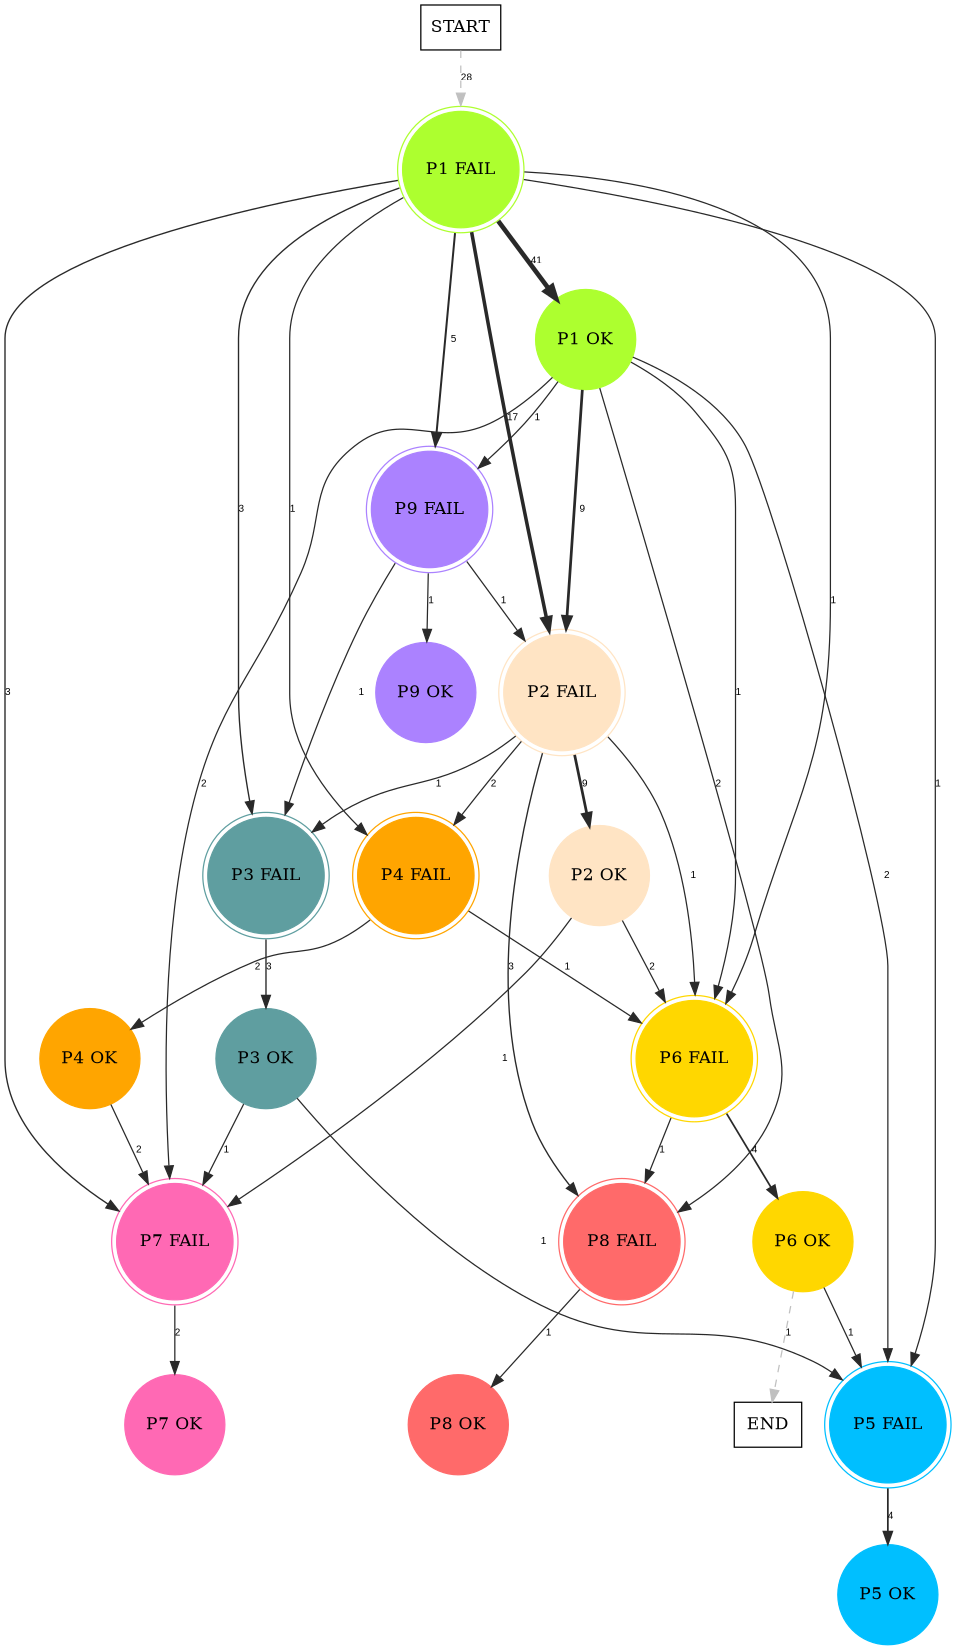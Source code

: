 digraph graphname {
	dpi = 150
	size="16,11!";
	margin = 0;
"P1 FAIL" [shape=circle, color=greenyellow, peripheries=2, style=filled]"P9 FAIL" [shape=circle, color=mediumpurple1, peripheries=2, style=filled]"P2 FAIL" [shape=circle, color=bisque, peripheries=2, style=filled]"P8 FAIL" [shape=circle, color=indianred1, peripheries=2, style=filled]"P3 FAIL" [shape=circle, color=cadetblue, peripheries=2, style=filled]"P7 FAIL" [shape=circle, color=hotpink, peripheries=2, style=filled]"P1 OK" [shape=circle, color=greenyellow, style=filled]"P4 FAIL" [shape=circle, color=orange, peripheries=2, style=filled]"P4 OK" [shape=circle, color=orange, style=filled]"P5 FAIL" [shape=circle, color=deepskyblue, peripheries=2, style=filled]"P5 OK" [shape=circle, color=deepskyblue, style=filled]"P2 OK" [shape=circle, color=bisque, style=filled]"P6 FAIL" [shape=circle, color=gold, peripheries=2, style=filled]"P6 OK" [shape=circle, color=gold, style=filled]"P7 OK" [shape=circle, color=hotpink, style=filled]"P3 OK" [shape=circle, color=cadetblue, style=filled]"P8 OK" [shape=circle, color=indianred1, style=filled]"P9 OK" [shape=circle, color=mediumpurple1, style=filled]"START" [shape=box, fillcolor=white, style=filled, color=black]"END" [shape=box, fillcolor=white, style=filled, color=black]"P1 FAIL" -> "P9 FAIL" [ color=grey16 penwidth = "1.6094379124341003"label ="5" labelfloat=false fontname="Arial" fontsize=8]
"P1 FAIL" -> "P2 FAIL" [ color=grey16 penwidth = "2.833213344056216"label ="17" labelfloat=false fontname="Arial" fontsize=8]
"P1 FAIL" -> "P3 FAIL" [ color=grey16 penwidth = "1.0986122886681098"label ="3" labelfloat=false fontname="Arial" fontsize=8]
"P1 FAIL" -> "P7 FAIL" [ color=grey16 penwidth = "1.0986122886681098"label ="3" labelfloat=false fontname="Arial" fontsize=8]
"P1 FAIL" -> "P1 OK" [ color=grey16 penwidth = "3.713572066704308"label ="41" labelfloat=false fontname="Arial" fontsize=8]
"P1 FAIL" -> "P4 FAIL" [ color=grey16 penwidth = "1"label ="1" labelfloat=false fontname="Arial" fontsize=8]
"P1 FAIL" -> "P5 FAIL" [ color=grey16 penwidth = "1"label ="1" labelfloat=false fontname="Arial" fontsize=8]
"P1 FAIL" -> "P6 FAIL" [ color=grey16 penwidth = "1"label ="1" labelfloat=false fontname="Arial" fontsize=8]
"P9 FAIL" -> "P2 FAIL" [ color=grey16 penwidth = "1"label ="1" labelfloat=false fontname="Arial" fontsize=8]
"P9 FAIL" -> "P3 FAIL" [ color=grey16 penwidth = "1"label ="1" labelfloat=false fontname="Arial" fontsize=8]
"P9 FAIL" -> "P9 OK" [ color=grey16 penwidth = "1"label ="1" labelfloat=false fontname="Arial" fontsize=8]
"P2 FAIL" -> "P8 FAIL" [ color=grey16 penwidth = "1.0986122886681098"label ="3" labelfloat=false fontname="Arial" fontsize=8]
"P2 FAIL" -> "P3 FAIL" [ color=grey16 penwidth = "1"label ="1" labelfloat=false fontname="Arial" fontsize=8]
"P2 FAIL" -> "P4 FAIL" [ color=grey16 penwidth = "1"label ="2" labelfloat=false fontname="Arial" fontsize=8]
"P2 FAIL" -> "P2 OK" [ color=grey16 penwidth = "2.1972245773362196"label ="9" labelfloat=false fontname="Arial" fontsize=8]
"P2 FAIL" -> "P6 FAIL" [ color=grey16 penwidth = "1"label ="1" labelfloat=false fontname="Arial" fontsize=8]
"P8 FAIL" -> "P8 OK" [ color=grey16 penwidth = "1"label ="1" labelfloat=false fontname="Arial" fontsize=8]
"P3 FAIL" -> "P3 OK" [ color=grey16 penwidth = "1.0986122886681098"label ="3" labelfloat=false fontname="Arial" fontsize=8]
"P7 FAIL" -> "P7 OK" [ color=grey16 penwidth = "1"label ="2" labelfloat=false fontname="Arial" fontsize=8]
"P1 OK" -> "P9 FAIL" [ color=grey16 penwidth = "1"label ="1" labelfloat=false fontname="Arial" fontsize=8]
"P1 OK" -> "P2 FAIL" [ color=grey16 penwidth = "2.1972245773362196"label ="9" labelfloat=false fontname="Arial" fontsize=8]
"P1 OK" -> "P8 FAIL" [ color=grey16 penwidth = "1"label ="2" labelfloat=false fontname="Arial" fontsize=8]
"P1 OK" -> "P7 FAIL" [ color=grey16 penwidth = "1"label ="2" labelfloat=false fontname="Arial" fontsize=8]
"P1 OK" -> "P5 FAIL" [ color=grey16 penwidth = "1"label ="2" labelfloat=false fontname="Arial" fontsize=8]
"P1 OK" -> "P6 FAIL" [ color=grey16 penwidth = "1"label ="1" labelfloat=false fontname="Arial" fontsize=8]
"P4 FAIL" -> "P4 OK" [ color=grey16 penwidth = "1"label ="2" labelfloat=false fontname="Arial" fontsize=8]
"P4 FAIL" -> "P6 FAIL" [ color=grey16 penwidth = "1"label ="1" labelfloat=false fontname="Arial" fontsize=8]
"P4 OK" -> "P7 FAIL" [ color=grey16 penwidth = "1"label ="2" labelfloat=false fontname="Arial" fontsize=8]
"P5 FAIL" -> "P5 OK" [ color=grey16 penwidth = "1.3862943611198906"label ="4" labelfloat=false fontname="Arial" fontsize=8]
"P2 OK" -> "P7 FAIL" [ color=grey16 penwidth = "1"label ="1" labelfloat=false fontname="Arial" fontsize=8]
"P2 OK" -> "P6 FAIL" [ color=grey16 penwidth = "1"label ="2" labelfloat=false fontname="Arial" fontsize=8]
"P6 FAIL" -> "P8 FAIL" [ color=grey16 penwidth = "1"label ="1" labelfloat=false fontname="Arial" fontsize=8]
"P6 FAIL" -> "P6 OK" [ color=grey16 penwidth = "1.3862943611198906"label ="4" labelfloat=false fontname="Arial" fontsize=8]
"P6 OK" -> "P5 FAIL" [ color=grey16 penwidth = "1"label ="1" labelfloat=false fontname="Arial" fontsize=8]
"P6 OK" -> "END" [ style = dashed color=grey label ="1" labelfloat=false fontname="Arial" fontsize=8]
"P3 OK" -> "P7 FAIL" [ color=grey16 penwidth = "1"label ="1" labelfloat=false fontname="Arial" fontsize=8]
"P3 OK" -> "P5 FAIL" [ color=grey16 penwidth = "1"label ="1" labelfloat=false fontname="Arial" fontsize=8]
"START" -> "P1 FAIL" [ style = dashed color=grey label ="28" labelfloat=false fontname="Arial" fontsize=8]
}